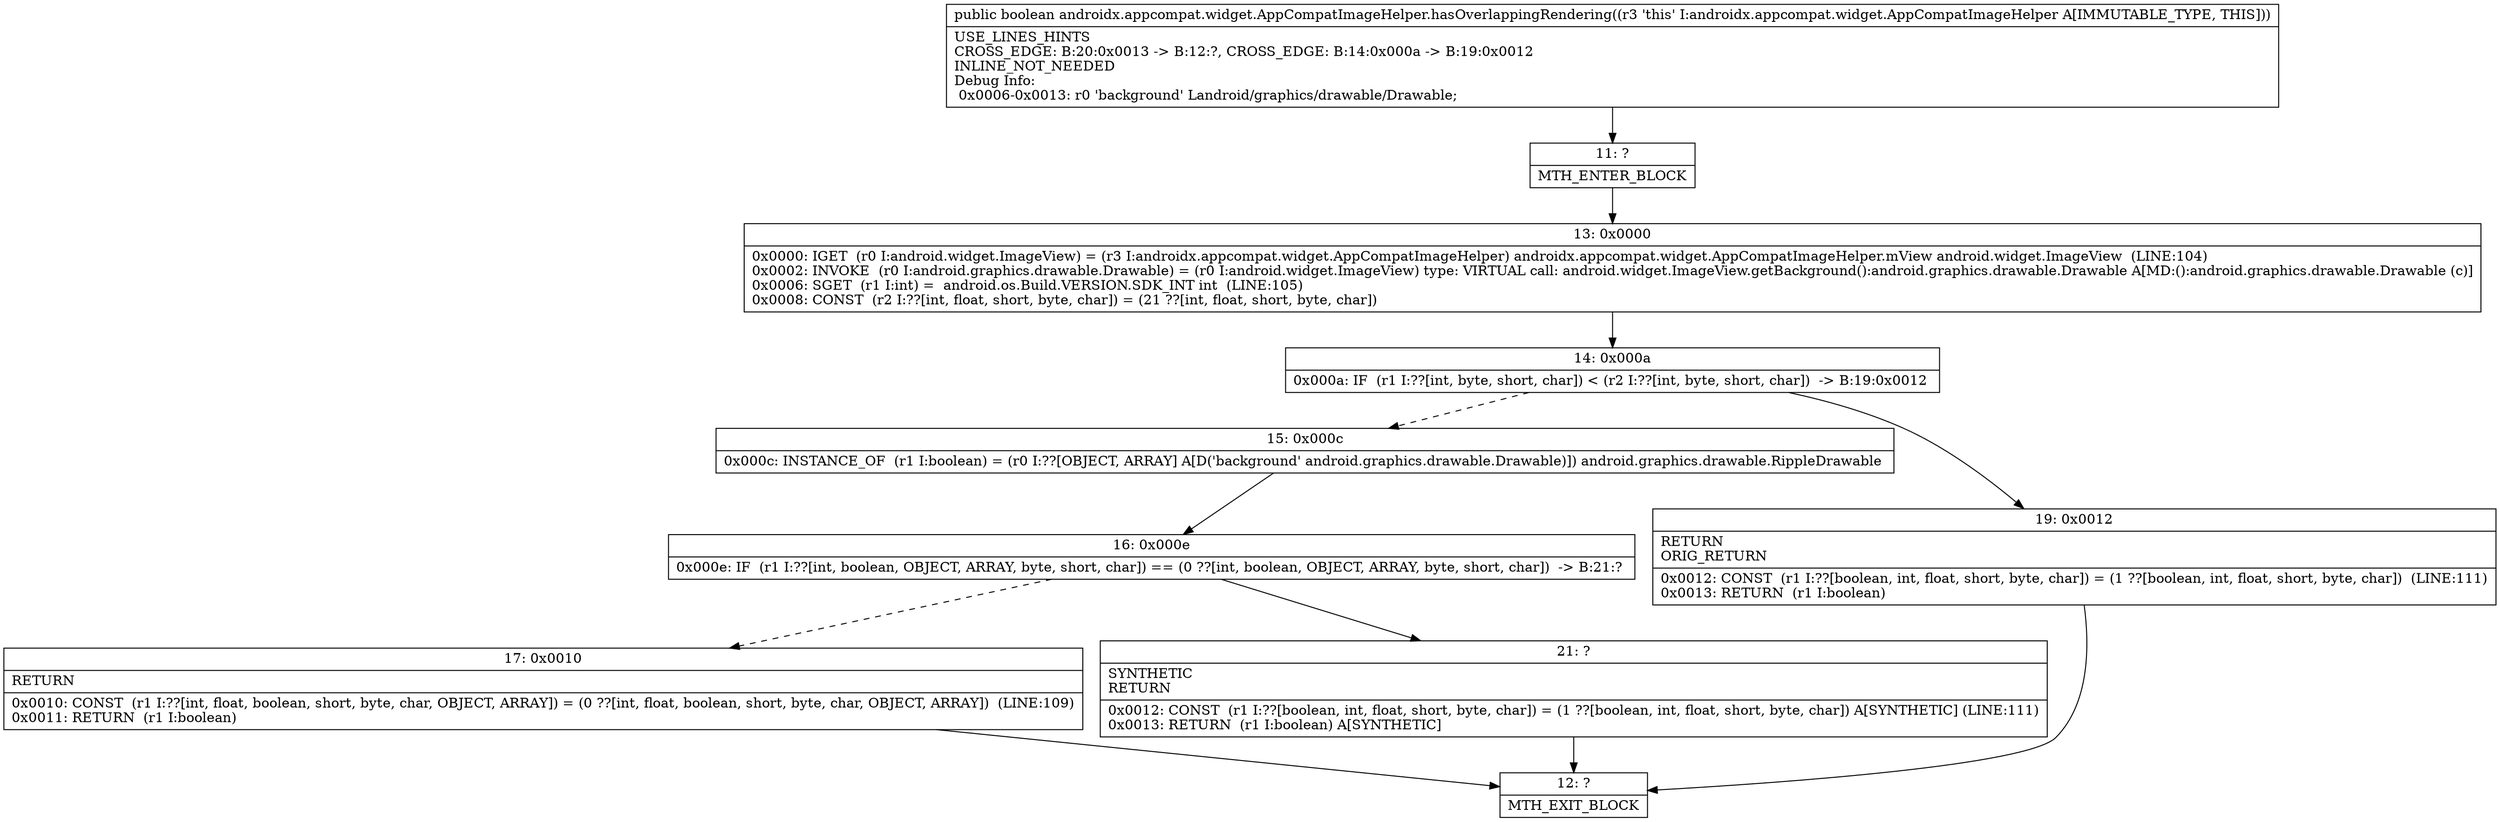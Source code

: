 digraph "CFG forandroidx.appcompat.widget.AppCompatImageHelper.hasOverlappingRendering()Z" {
Node_11 [shape=record,label="{11\:\ ?|MTH_ENTER_BLOCK\l}"];
Node_13 [shape=record,label="{13\:\ 0x0000|0x0000: IGET  (r0 I:android.widget.ImageView) = (r3 I:androidx.appcompat.widget.AppCompatImageHelper) androidx.appcompat.widget.AppCompatImageHelper.mView android.widget.ImageView  (LINE:104)\l0x0002: INVOKE  (r0 I:android.graphics.drawable.Drawable) = (r0 I:android.widget.ImageView) type: VIRTUAL call: android.widget.ImageView.getBackground():android.graphics.drawable.Drawable A[MD:():android.graphics.drawable.Drawable (c)]\l0x0006: SGET  (r1 I:int) =  android.os.Build.VERSION.SDK_INT int  (LINE:105)\l0x0008: CONST  (r2 I:??[int, float, short, byte, char]) = (21 ??[int, float, short, byte, char]) \l}"];
Node_14 [shape=record,label="{14\:\ 0x000a|0x000a: IF  (r1 I:??[int, byte, short, char]) \< (r2 I:??[int, byte, short, char])  \-\> B:19:0x0012 \l}"];
Node_15 [shape=record,label="{15\:\ 0x000c|0x000c: INSTANCE_OF  (r1 I:boolean) = (r0 I:??[OBJECT, ARRAY] A[D('background' android.graphics.drawable.Drawable)]) android.graphics.drawable.RippleDrawable \l}"];
Node_16 [shape=record,label="{16\:\ 0x000e|0x000e: IF  (r1 I:??[int, boolean, OBJECT, ARRAY, byte, short, char]) == (0 ??[int, boolean, OBJECT, ARRAY, byte, short, char])  \-\> B:21:? \l}"];
Node_17 [shape=record,label="{17\:\ 0x0010|RETURN\l|0x0010: CONST  (r1 I:??[int, float, boolean, short, byte, char, OBJECT, ARRAY]) = (0 ??[int, float, boolean, short, byte, char, OBJECT, ARRAY])  (LINE:109)\l0x0011: RETURN  (r1 I:boolean) \l}"];
Node_12 [shape=record,label="{12\:\ ?|MTH_EXIT_BLOCK\l}"];
Node_21 [shape=record,label="{21\:\ ?|SYNTHETIC\lRETURN\l|0x0012: CONST  (r1 I:??[boolean, int, float, short, byte, char]) = (1 ??[boolean, int, float, short, byte, char]) A[SYNTHETIC] (LINE:111)\l0x0013: RETURN  (r1 I:boolean) A[SYNTHETIC]\l}"];
Node_19 [shape=record,label="{19\:\ 0x0012|RETURN\lORIG_RETURN\l|0x0012: CONST  (r1 I:??[boolean, int, float, short, byte, char]) = (1 ??[boolean, int, float, short, byte, char])  (LINE:111)\l0x0013: RETURN  (r1 I:boolean) \l}"];
MethodNode[shape=record,label="{public boolean androidx.appcompat.widget.AppCompatImageHelper.hasOverlappingRendering((r3 'this' I:androidx.appcompat.widget.AppCompatImageHelper A[IMMUTABLE_TYPE, THIS]))  | USE_LINES_HINTS\lCROSS_EDGE: B:20:0x0013 \-\> B:12:?, CROSS_EDGE: B:14:0x000a \-\> B:19:0x0012\lINLINE_NOT_NEEDED\lDebug Info:\l  0x0006\-0x0013: r0 'background' Landroid\/graphics\/drawable\/Drawable;\l}"];
MethodNode -> Node_11;Node_11 -> Node_13;
Node_13 -> Node_14;
Node_14 -> Node_15[style=dashed];
Node_14 -> Node_19;
Node_15 -> Node_16;
Node_16 -> Node_17[style=dashed];
Node_16 -> Node_21;
Node_17 -> Node_12;
Node_21 -> Node_12;
Node_19 -> Node_12;
}

